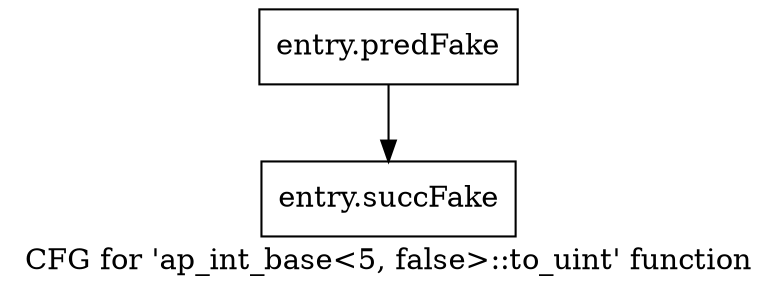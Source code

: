 digraph "CFG for 'ap_int_base\<5, false\>::to_uint' function" {
	label="CFG for 'ap_int_base\<5, false\>::to_uint' function";

	Node0x58b77b0 [shape=record,filename="",linenumber="",label="{entry.predFake}"];
	Node0x58b77b0 -> Node0x58b98d0[ callList="" memoryops="" filename="/home/omerfaruk/tools/Xilinx/Vitis_HLS/2023.2/include/etc/ap_int_base.h" execusionnum="0"];
	Node0x58b98d0 [shape=record,filename="/home/omerfaruk/tools/Xilinx/Vitis_HLS/2023.2/include/etc/ap_int_base.h",linenumber="549",label="{entry.succFake}"];
}
